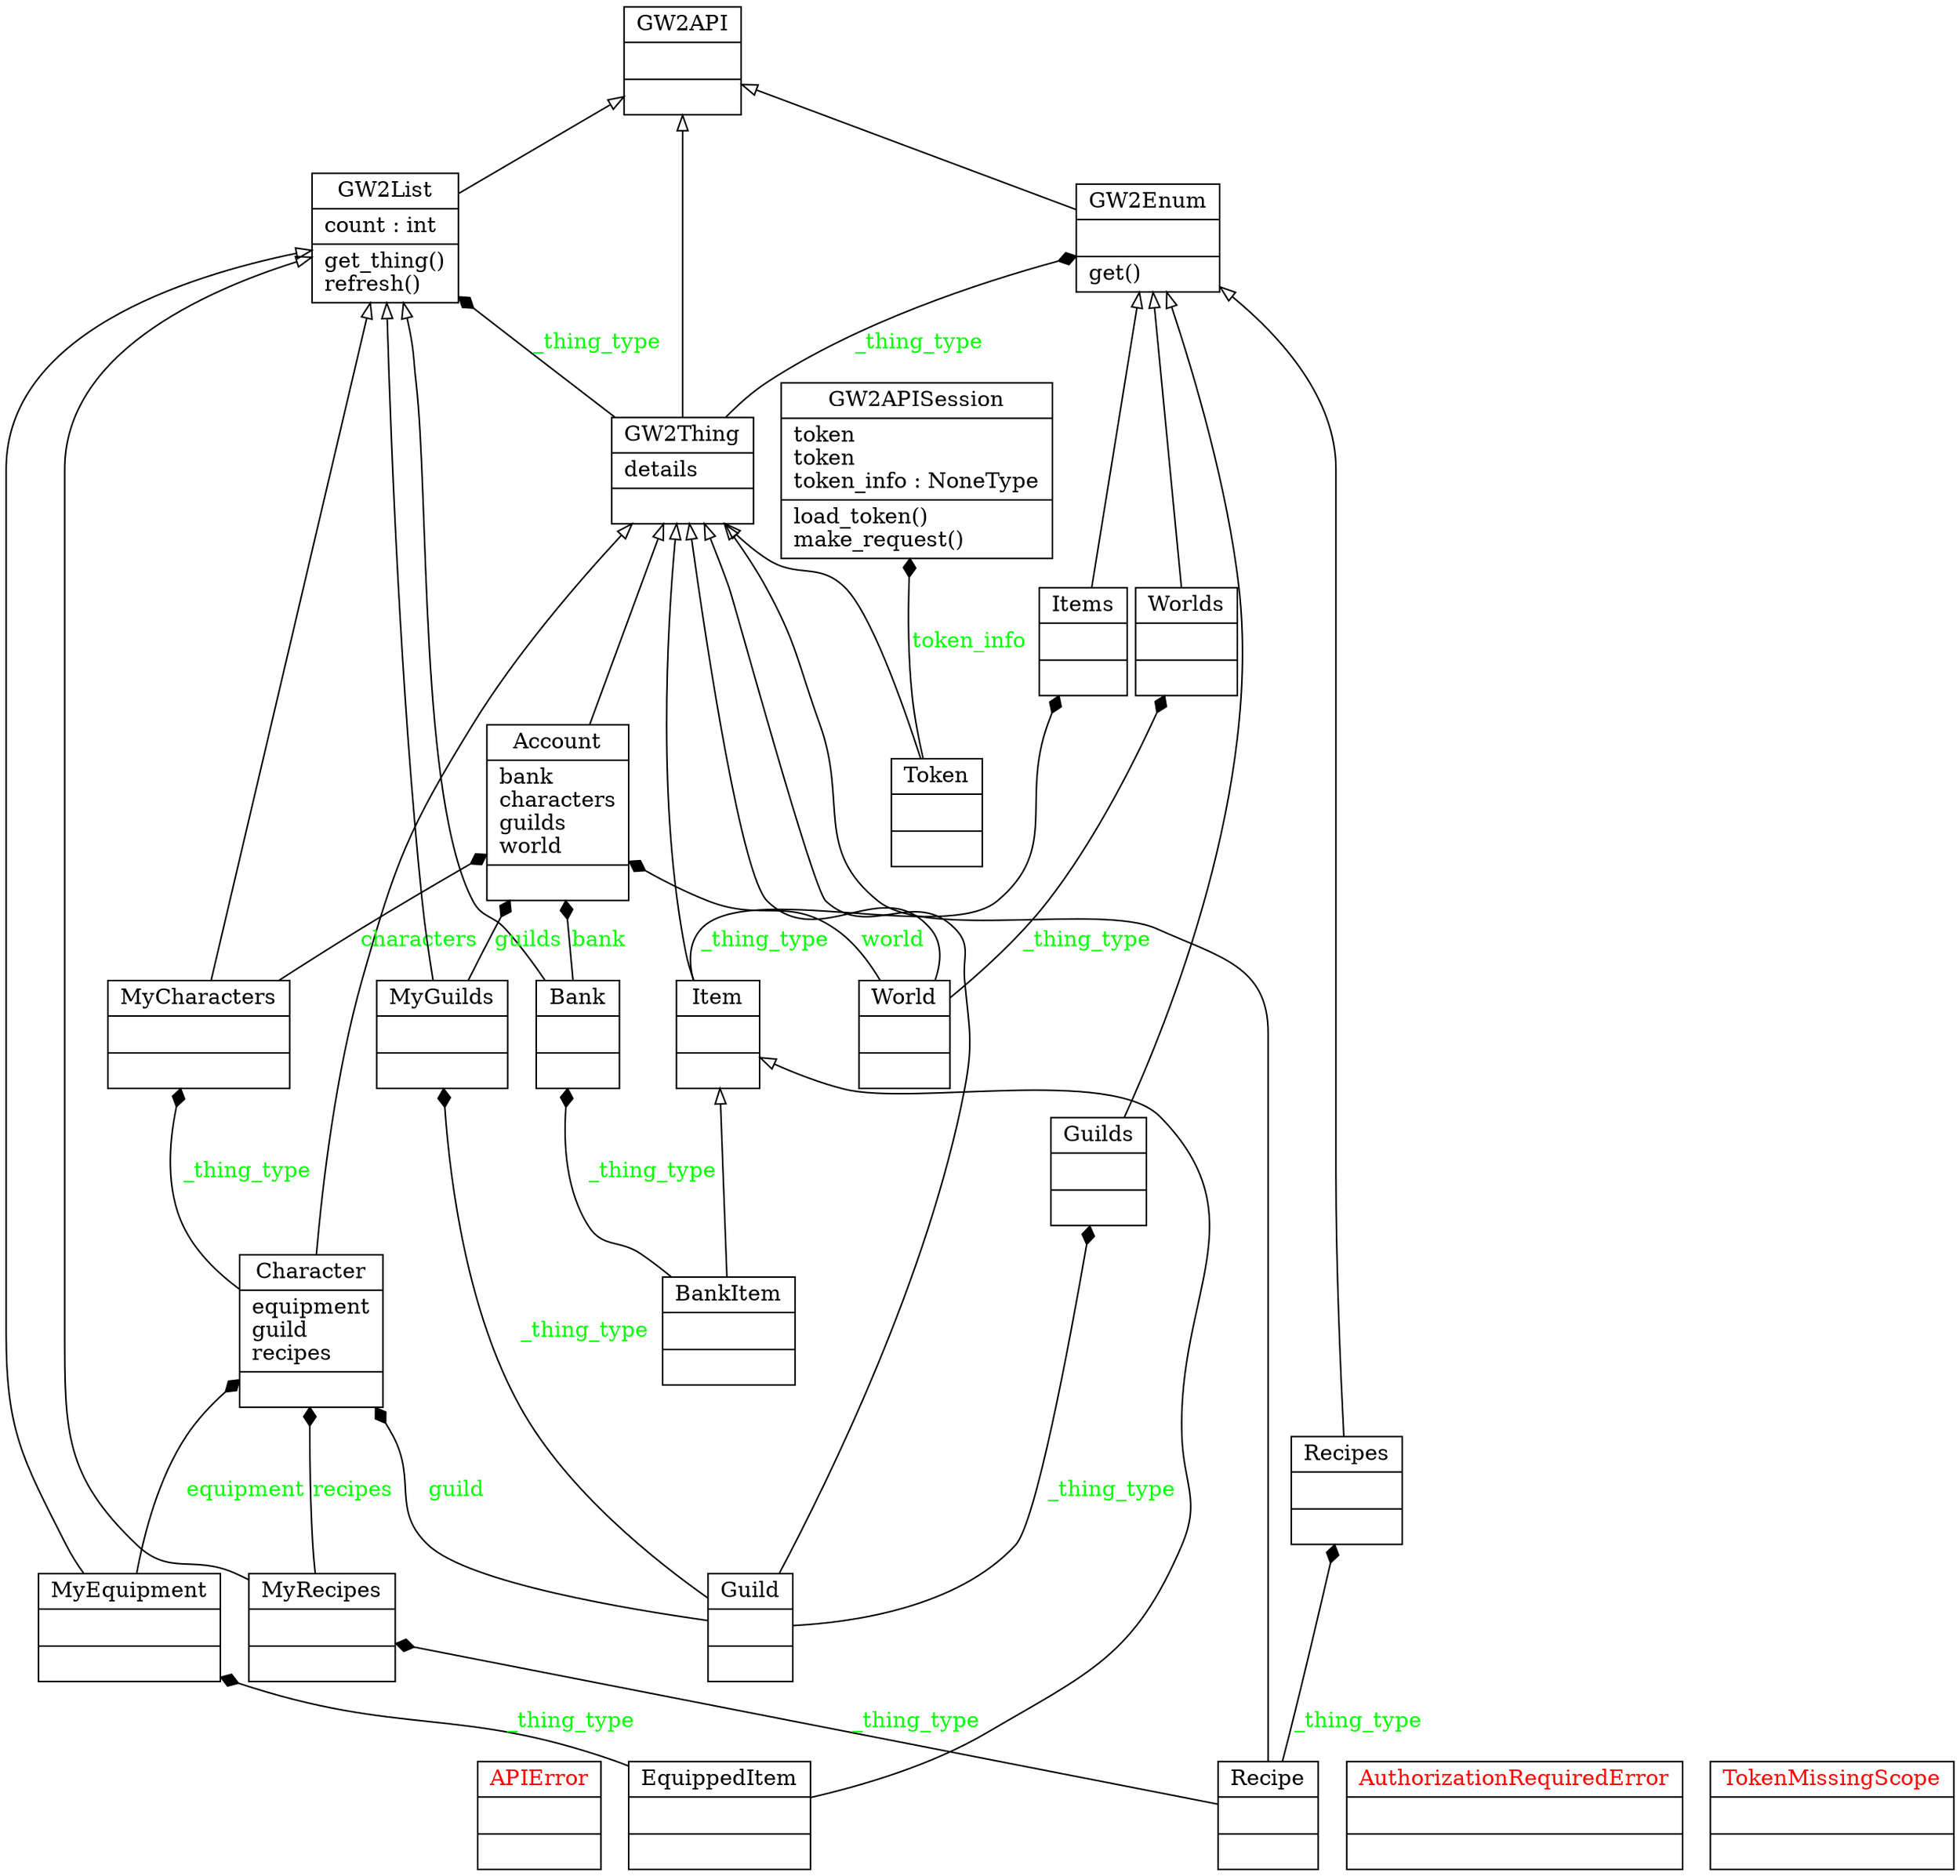 digraph "classes_GuildWars2-API" {
charset="utf-8"
rankdir=BT
"0" [fontcolor="red", label="{APIError|\l|}", shape="record"];
"1" [label="{Account|bank\lcharacters\lguilds\lworld\l|}", shape="record"];
"2" [fontcolor="red", label="{AuthorizationRequiredError|\l|}", shape="record"];
"3" [label="{Bank|\l|}", shape="record"];
"4" [label="{BankItem|\l|}", shape="record"];
"5" [label="{Character|equipment\lguild\lrecipes\l|}", shape="record"];
"6" [label="{EquippedItem|\l|}", shape="record"];
"7" [label="{GW2API|\l|}", shape="record"];
"8" [label="{GW2APISession|token\ltoken\ltoken_info : NoneType\l|load_token()\lmake_request()\l}", shape="record"];
"9" [label="{GW2Enum|\l|get()\l}", shape="record"];
"10" [label="{GW2List|count : int\l|get_thing()\lrefresh()\l}", shape="record"];
"11" [label="{GW2Thing|details\l|}", shape="record"];
"12" [label="{Guild|\l|}", shape="record"];
"13" [label="{Guilds|\l|}", shape="record"];
"14" [label="{Item|\l|}", shape="record"];
"15" [label="{Items|\l|}", shape="record"];
"16" [label="{MyCharacters|\l|}", shape="record"];
"17" [label="{MyEquipment|\l|}", shape="record"];
"18" [label="{MyGuilds|\l|}", shape="record"];
"19" [label="{MyRecipes|\l|}", shape="record"];
"20" [label="{Recipe|\l|}", shape="record"];
"21" [label="{Recipes|\l|}", shape="record"];
"22" [label="{Token|\l|}", shape="record"];
"23" [fontcolor="red", label="{TokenMissingScope|\l|}", shape="record"];
"24" [label="{World|\l|}", shape="record"];
"25" [label="{Worlds|\l|}", shape="record"];
"1" -> "11" [arrowhead="empty", arrowtail="none"];
"3" -> "10" [arrowhead="empty", arrowtail="none"];
"4" -> "14" [arrowhead="empty", arrowtail="none"];
"5" -> "11" [arrowhead="empty", arrowtail="none"];
"6" -> "14" [arrowhead="empty", arrowtail="none"];
"9" -> "7" [arrowhead="empty", arrowtail="none"];
"10" -> "7" [arrowhead="empty", arrowtail="none"];
"11" -> "7" [arrowhead="empty", arrowtail="none"];
"12" -> "11" [arrowhead="empty", arrowtail="none"];
"13" -> "9" [arrowhead="empty", arrowtail="none"];
"14" -> "11" [arrowhead="empty", arrowtail="none"];
"15" -> "9" [arrowhead="empty", arrowtail="none"];
"16" -> "10" [arrowhead="empty", arrowtail="none"];
"17" -> "10" [arrowhead="empty", arrowtail="none"];
"18" -> "10" [arrowhead="empty", arrowtail="none"];
"19" -> "10" [arrowhead="empty", arrowtail="none"];
"20" -> "11" [arrowhead="empty", arrowtail="none"];
"21" -> "9" [arrowhead="empty", arrowtail="none"];
"22" -> "11" [arrowhead="empty", arrowtail="none"];
"24" -> "11" [arrowhead="empty", arrowtail="none"];
"25" -> "9" [arrowhead="empty", arrowtail="none"];
"3" -> "1" [arrowhead="diamond", arrowtail="none", fontcolor="green", label="bank", style="solid"];
"4" -> "3" [arrowhead="diamond", arrowtail="none", fontcolor="green", label="_thing_type", style="solid"];
"5" -> "16" [arrowhead="diamond", arrowtail="none", fontcolor="green", label="_thing_type", style="solid"];
"6" -> "17" [arrowhead="diamond", arrowtail="none", fontcolor="green", label="_thing_type", style="solid"];
"11" -> "9" [arrowhead="diamond", arrowtail="none", fontcolor="green", label="_thing_type", style="solid"];
"11" -> "10" [arrowhead="diamond", arrowtail="none", fontcolor="green", label="_thing_type", style="solid"];
"12" -> "5" [arrowhead="diamond", arrowtail="none", fontcolor="green", label="guild", style="solid"];
"12" -> "13" [arrowhead="diamond", arrowtail="none", fontcolor="green", label="_thing_type", style="solid"];
"12" -> "18" [arrowhead="diamond", arrowtail="none", fontcolor="green", label="_thing_type", style="solid"];
"14" -> "15" [arrowhead="diamond", arrowtail="none", fontcolor="green", label="_thing_type", style="solid"];
"16" -> "1" [arrowhead="diamond", arrowtail="none", fontcolor="green", label="characters", style="solid"];
"17" -> "5" [arrowhead="diamond", arrowtail="none", fontcolor="green", label="equipment", style="solid"];
"18" -> "1" [arrowhead="diamond", arrowtail="none", fontcolor="green", label="guilds", style="solid"];
"19" -> "5" [arrowhead="diamond", arrowtail="none", fontcolor="green", label="recipes", style="solid"];
"20" -> "19" [arrowhead="diamond", arrowtail="none", fontcolor="green", label="_thing_type", style="solid"];
"20" -> "21" [arrowhead="diamond", arrowtail="none", fontcolor="green", label="_thing_type", style="solid"];
"22" -> "8" [arrowhead="diamond", arrowtail="none", fontcolor="green", label="token_info", style="solid"];
"24" -> "1" [arrowhead="diamond", arrowtail="none", fontcolor="green", label="world", style="solid"];
"24" -> "25" [arrowhead="diamond", arrowtail="none", fontcolor="green", label="_thing_type", style="solid"];
}
